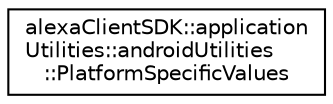 digraph "Graphical Class Hierarchy"
{
 // LATEX_PDF_SIZE
  edge [fontname="Helvetica",fontsize="10",labelfontname="Helvetica",labelfontsize="10"];
  node [fontname="Helvetica",fontsize="10",shape=record];
  rankdir="LR";
  Node0 [label="alexaClientSDK::application\lUtilities::androidUtilities\l::PlatformSpecificValues",height=0.2,width=0.4,color="black", fillcolor="white", style="filled",URL="$structalexa_client_s_d_k_1_1application_utilities_1_1android_utilities_1_1_platform_specific_values.html",tooltip=" "];
}
